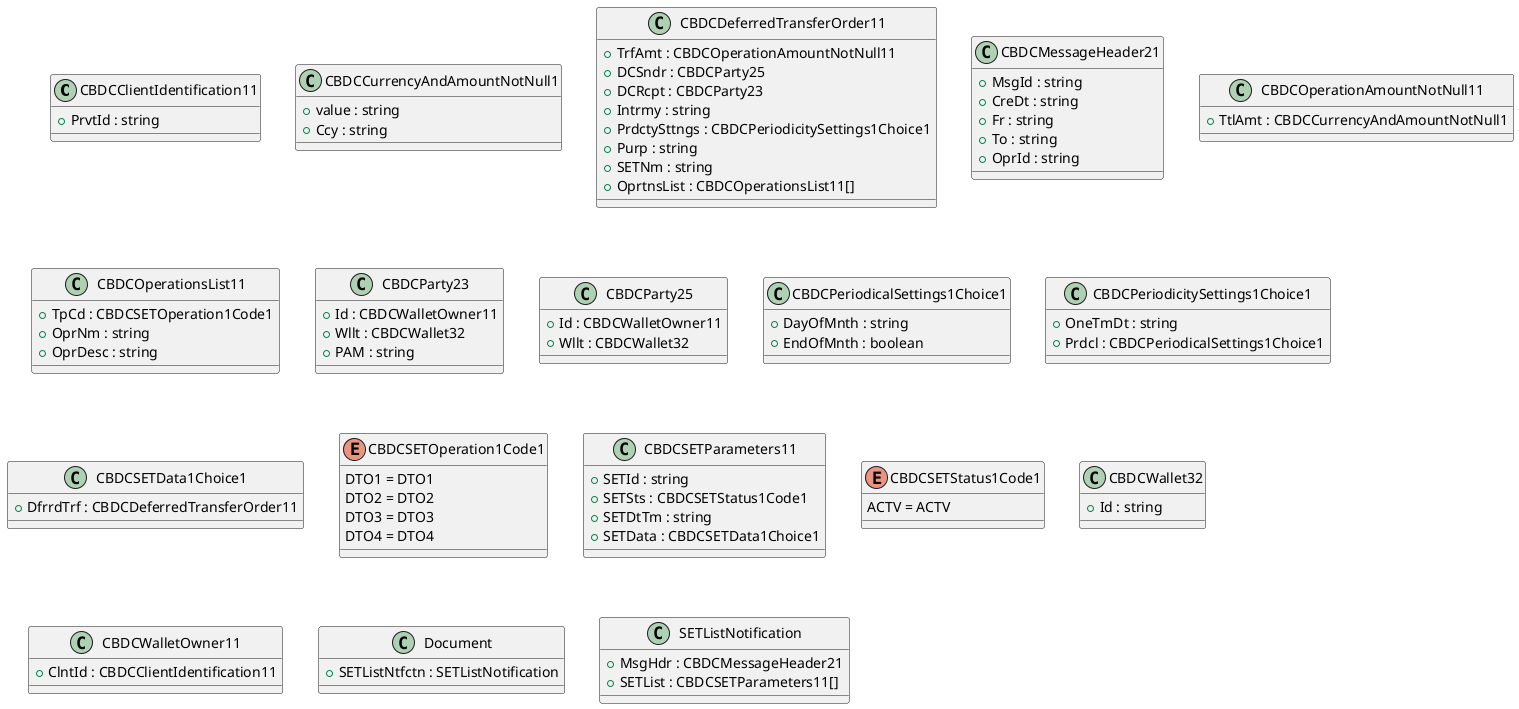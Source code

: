 @startuml

class CBDCClientIdentification11 {
    +PrvtId : string
}
class CBDCCurrencyAndAmountNotNull1 {
    +value : string
    +Ccy : string
}
class CBDCDeferredTransferOrder11 {
    +TrfAmt : CBDCOperationAmountNotNull11
    +DCSndr : CBDCParty25
    +DCRcpt : CBDCParty23
    +Intrmy : string
    +PrdctySttngs : CBDCPeriodicitySettings1Choice1
    +Purp : string
    +SETNm : string
    +OprtnsList : CBDCOperationsList11[]
}
class CBDCMessageHeader21 {
    +MsgId : string
    +CreDt : string
    +Fr : string
    +To : string
    +OprId : string
}
class CBDCOperationAmountNotNull11 {
    +TtlAmt : CBDCCurrencyAndAmountNotNull1
}
class CBDCOperationsList11 {
    +TpCd : CBDCSETOperation1Code1
    +OprNm : string
    +OprDesc : string
}
class CBDCParty23 {
    +Id : CBDCWalletOwner11
    +Wllt : CBDCWallet32
    +PAM : string
}
class CBDCParty25 {
    +Id : CBDCWalletOwner11
    +Wllt : CBDCWallet32
}
class CBDCPeriodicalSettings1Choice1 {
    +DayOfMnth : string
    +EndOfMnth : boolean
}
class CBDCPeriodicitySettings1Choice1 {
    +OneTmDt : string
    +Prdcl : CBDCPeriodicalSettings1Choice1
}
class CBDCSETData1Choice1 {
    +DfrrdTrf : CBDCDeferredTransferOrder11
}
enum CBDCSETOperation1Code1 {
    DTO1 = DTO1
    DTO2 = DTO2
    DTO3 = DTO3
    DTO4 = DTO4
}
class CBDCSETParameters11 {
    +SETId : string
    +SETSts : CBDCSETStatus1Code1
    +SETDtTm : string
    +SETData : CBDCSETData1Choice1
}
enum CBDCSETStatus1Code1 {
    ACTV = ACTV
}
class CBDCWallet32 {
    +Id : string
}
class CBDCWalletOwner11 {
    +ClntId : CBDCClientIdentification11
}
class Document {
    +SETListNtfctn : SETListNotification
}
class SETListNotification {
    +MsgHdr : CBDCMessageHeader21
    +SETList : CBDCSETParameters11[]
}

@enduml
